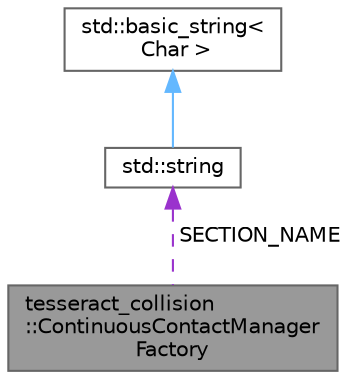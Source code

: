 digraph "tesseract_collision::ContinuousContactManagerFactory"
{
 // LATEX_PDF_SIZE
  bgcolor="transparent";
  edge [fontname=Helvetica,fontsize=10,labelfontname=Helvetica,labelfontsize=10];
  node [fontname=Helvetica,fontsize=10,shape=box,height=0.2,width=0.4];
  Node1 [label="tesseract_collision\l::ContinuousContactManager\lFactory",height=0.2,width=0.4,color="gray40", fillcolor="grey60", style="filled", fontcolor="black",tooltip="Define a continuous contact manager plugin which the factory can create an instance."];
  Node2 -> Node1 [dir="back",color="darkorchid3",style="dashed",label=" SECTION_NAME" ];
  Node2 [label="std::string",height=0.2,width=0.4,color="gray40", fillcolor="white", style="filled",tooltip=" "];
  Node3 -> Node2 [dir="back",color="steelblue1",style="solid"];
  Node3 [label="std::basic_string\<\l Char \>",height=0.2,width=0.4,color="gray40", fillcolor="white", style="filled",tooltip=" "];
}
